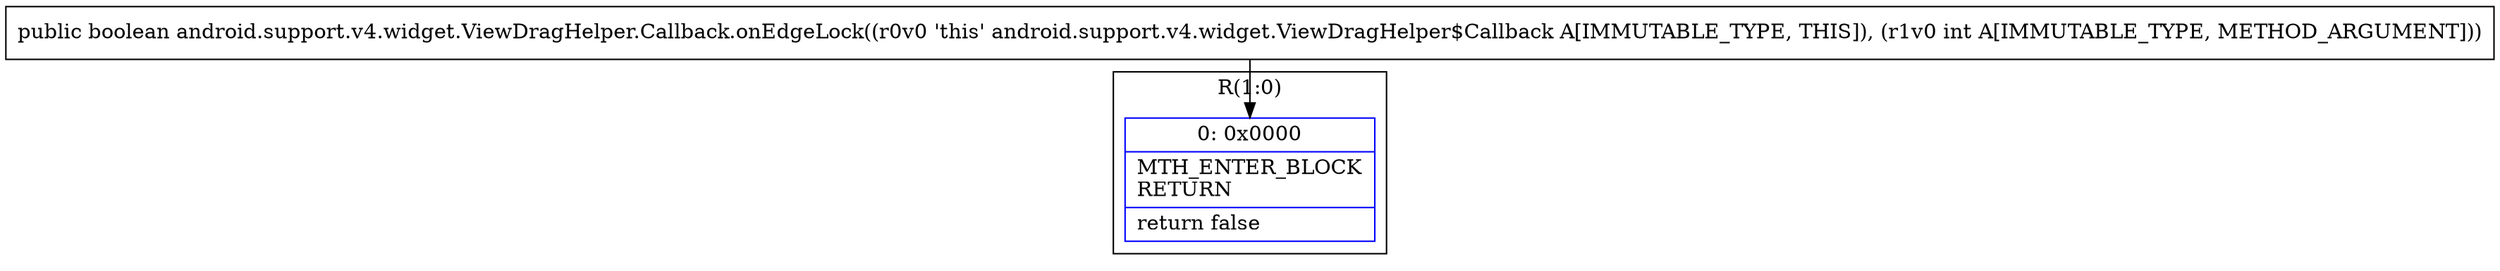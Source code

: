 digraph "CFG forandroid.support.v4.widget.ViewDragHelper.Callback.onEdgeLock(I)Z" {
subgraph cluster_Region_2074835316 {
label = "R(1:0)";
node [shape=record,color=blue];
Node_0 [shape=record,label="{0\:\ 0x0000|MTH_ENTER_BLOCK\lRETURN\l|return false\l}"];
}
MethodNode[shape=record,label="{public boolean android.support.v4.widget.ViewDragHelper.Callback.onEdgeLock((r0v0 'this' android.support.v4.widget.ViewDragHelper$Callback A[IMMUTABLE_TYPE, THIS]), (r1v0 int A[IMMUTABLE_TYPE, METHOD_ARGUMENT])) }"];
MethodNode -> Node_0;
}

